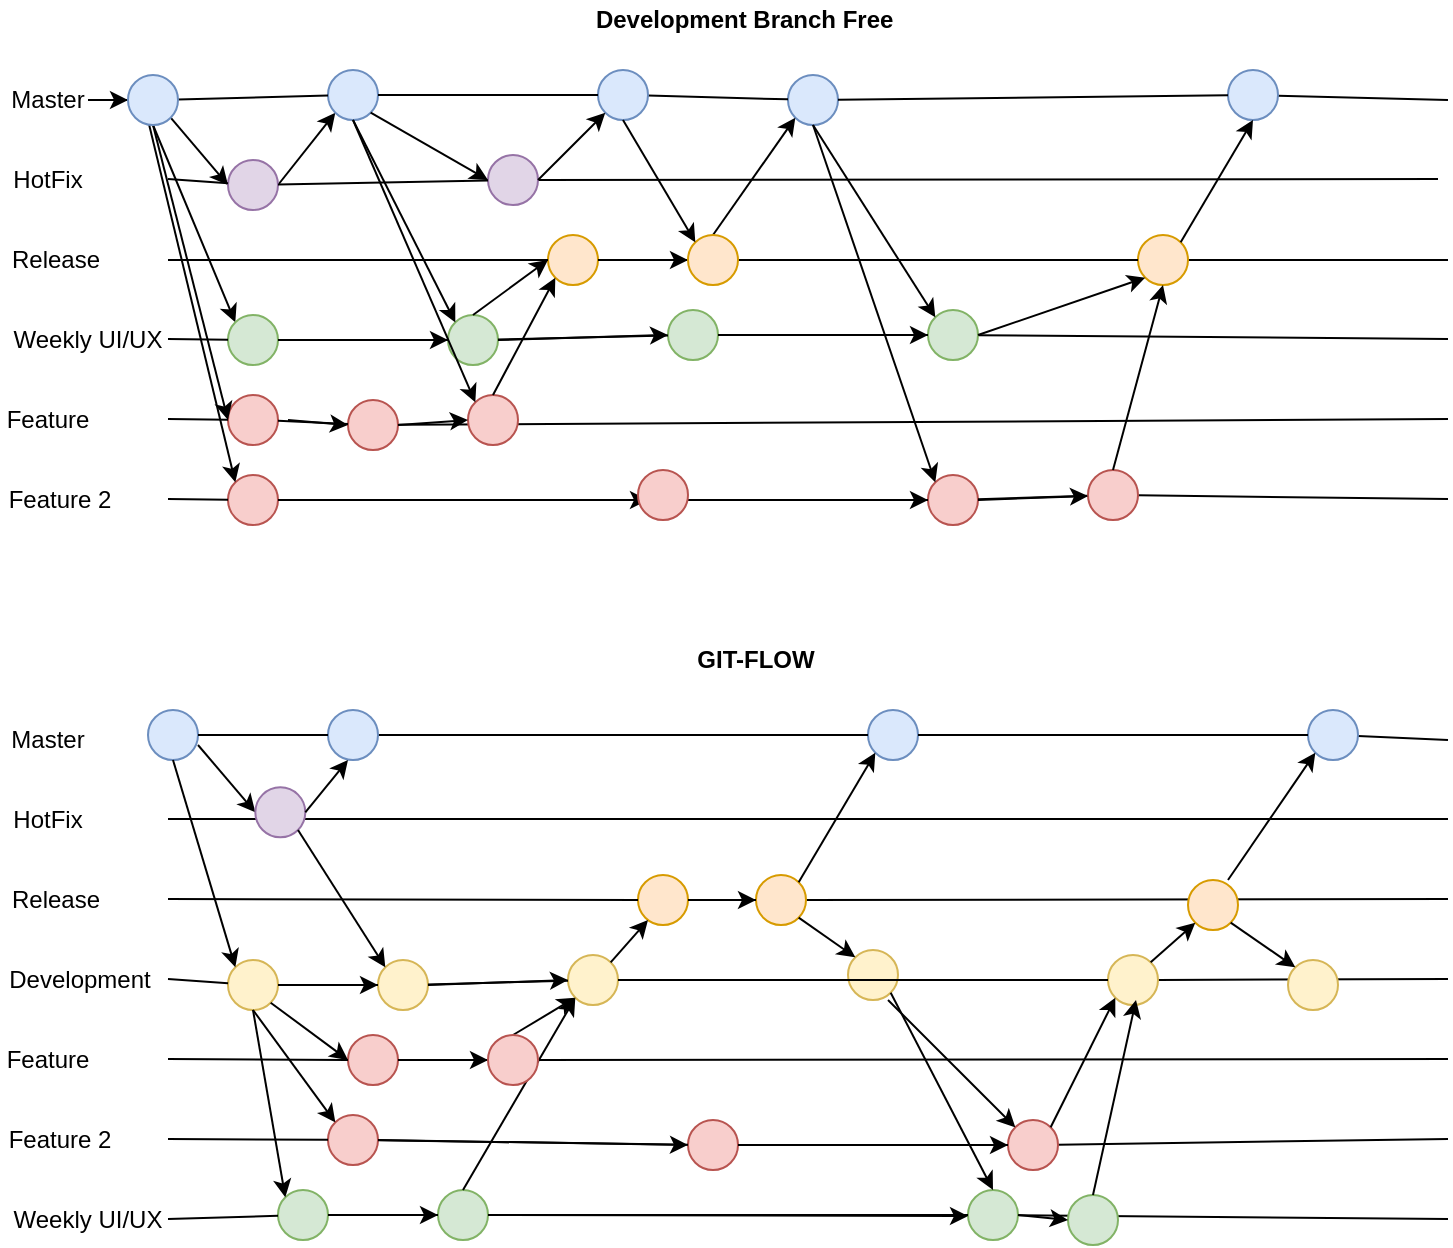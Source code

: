 <mxfile version="14.3.2" type="github">
  <diagram id="ih7-6qDOCM5Qj83spW9n" name="Page-1">
    <mxGraphModel dx="1038" dy="548" grid="1" gridSize="10" guides="1" tooltips="1" connect="1" arrows="1" fold="1" page="1" pageScale="1" pageWidth="827" pageHeight="1169" math="0" shadow="0">
      <root>
        <mxCell id="0" />
        <mxCell id="1" parent="0" />
        <mxCell id="E54G0jagETd4hcooSOa8-43" value="" style="edgeStyle=orthogonalEdgeStyle;rounded=0;orthogonalLoop=1;jettySize=auto;html=1;" edge="1" parent="1" source="E54G0jagETd4hcooSOa8-1" target="E54G0jagETd4hcooSOa8-10">
          <mxGeometry relative="1" as="geometry" />
        </mxCell>
        <mxCell id="E54G0jagETd4hcooSOa8-1" value="Master" style="text;html=1;strokeColor=none;fillColor=none;align=center;verticalAlign=middle;whiteSpace=wrap;rounded=0;" vertex="1" parent="1">
          <mxGeometry x="40" y="70" width="40" height="20" as="geometry" />
        </mxCell>
        <mxCell id="E54G0jagETd4hcooSOa8-2" value="Feature" style="text;html=1;strokeColor=none;fillColor=none;align=center;verticalAlign=middle;whiteSpace=wrap;rounded=0;" vertex="1" parent="1">
          <mxGeometry x="40" y="230" width="40" height="20" as="geometry" />
        </mxCell>
        <mxCell id="E54G0jagETd4hcooSOa8-3" value="Feature 2" style="text;html=1;strokeColor=none;fillColor=none;align=center;verticalAlign=middle;whiteSpace=wrap;rounded=0;" vertex="1" parent="1">
          <mxGeometry x="36" y="270" width="60" height="20" as="geometry" />
        </mxCell>
        <mxCell id="E54G0jagETd4hcooSOa8-5" value="Release" style="text;html=1;strokeColor=none;fillColor=none;align=center;verticalAlign=middle;whiteSpace=wrap;rounded=0;" vertex="1" parent="1">
          <mxGeometry x="44" y="150" width="40" height="20" as="geometry" />
        </mxCell>
        <mxCell id="E54G0jagETd4hcooSOa8-7" value="Weekly UI/UX" style="text;html=1;strokeColor=none;fillColor=none;align=center;verticalAlign=middle;whiteSpace=wrap;rounded=0;" vertex="1" parent="1">
          <mxGeometry x="40" y="190" width="80" height="20" as="geometry" />
        </mxCell>
        <mxCell id="E54G0jagETd4hcooSOa8-8" value="HotFix" style="text;html=1;strokeColor=none;fillColor=none;align=center;verticalAlign=middle;whiteSpace=wrap;rounded=0;" vertex="1" parent="1">
          <mxGeometry x="40" y="110" width="40" height="20" as="geometry" />
        </mxCell>
        <mxCell id="E54G0jagETd4hcooSOa8-9" value="" style="endArrow=none;html=1;" edge="1" parent="1" source="E54G0jagETd4hcooSOa8-73">
          <mxGeometry width="50" height="50" relative="1" as="geometry">
            <mxPoint x="120" y="80" as="sourcePoint" />
            <mxPoint x="760" y="80" as="targetPoint" />
          </mxGeometry>
        </mxCell>
        <mxCell id="E54G0jagETd4hcooSOa8-11" value="" style="endArrow=none;html=1;" edge="1" parent="1" target="E54G0jagETd4hcooSOa8-10">
          <mxGeometry width="50" height="50" relative="1" as="geometry">
            <mxPoint x="120" y="80" as="sourcePoint" />
            <mxPoint x="760" y="80" as="targetPoint" />
          </mxGeometry>
        </mxCell>
        <mxCell id="E54G0jagETd4hcooSOa8-13" value="" style="endArrow=classic;html=1;exitX=0.5;exitY=1;exitDx=0;exitDy=0;entryX=0;entryY=0;entryDx=0;entryDy=0;" edge="1" parent="1" source="E54G0jagETd4hcooSOa8-10">
          <mxGeometry width="50" height="50" relative="1" as="geometry">
            <mxPoint x="390" y="290" as="sourcePoint" />
            <mxPoint x="153.661" y="191.161" as="targetPoint" />
          </mxGeometry>
        </mxCell>
        <mxCell id="E54G0jagETd4hcooSOa8-14" value="" style="endArrow=none;html=1;" edge="1" parent="1" source="E54G0jagETd4hcooSOa8-68">
          <mxGeometry width="50" height="50" relative="1" as="geometry">
            <mxPoint x="120" y="160" as="sourcePoint" />
            <mxPoint x="760" y="160" as="targetPoint" />
          </mxGeometry>
        </mxCell>
        <mxCell id="E54G0jagETd4hcooSOa8-15" value="" style="endArrow=none;html=1;" edge="1" parent="1" source="E54G0jagETd4hcooSOa8-27">
          <mxGeometry width="50" height="50" relative="1" as="geometry">
            <mxPoint x="120" y="239.5" as="sourcePoint" />
            <mxPoint x="760" y="239.5" as="targetPoint" />
          </mxGeometry>
        </mxCell>
        <mxCell id="E54G0jagETd4hcooSOa8-16" value="" style="endArrow=none;html=1;" edge="1" parent="1" source="E54G0jagETd4hcooSOa8-58">
          <mxGeometry width="50" height="50" relative="1" as="geometry">
            <mxPoint x="120" y="279.5" as="sourcePoint" />
            <mxPoint x="760" y="279.5" as="targetPoint" />
          </mxGeometry>
        </mxCell>
        <mxCell id="E54G0jagETd4hcooSOa8-17" value="" style="endArrow=none;html=1;" edge="1" parent="1" source="E54G0jagETd4hcooSOa8-65">
          <mxGeometry width="50" height="50" relative="1" as="geometry">
            <mxPoint x="120" y="199.5" as="sourcePoint" />
            <mxPoint x="760" y="199.5" as="targetPoint" />
          </mxGeometry>
        </mxCell>
        <mxCell id="E54G0jagETd4hcooSOa8-18" value="" style="ellipse;whiteSpace=wrap;html=1;fillColor=#d5e8d4;strokeColor=#82b366;" vertex="1" parent="1">
          <mxGeometry x="150" y="187.5" width="25" height="25" as="geometry" />
        </mxCell>
        <mxCell id="E54G0jagETd4hcooSOa8-19" value="" style="endArrow=none;html=1;" edge="1" parent="1" target="E54G0jagETd4hcooSOa8-18">
          <mxGeometry width="50" height="50" relative="1" as="geometry">
            <mxPoint x="120" y="199.5" as="sourcePoint" />
            <mxPoint x="760" y="199.5" as="targetPoint" />
          </mxGeometry>
        </mxCell>
        <mxCell id="E54G0jagETd4hcooSOa8-20" value="" style="ellipse;whiteSpace=wrap;html=1;fillColor=#f8cecc;strokeColor=#b85450;" vertex="1" parent="1">
          <mxGeometry x="150" y="227.5" width="25" height="25" as="geometry" />
        </mxCell>
        <mxCell id="E54G0jagETd4hcooSOa8-21" value="" style="endArrow=none;html=1;" edge="1" parent="1" target="E54G0jagETd4hcooSOa8-20">
          <mxGeometry width="50" height="50" relative="1" as="geometry">
            <mxPoint x="120" y="239.5" as="sourcePoint" />
            <mxPoint x="760" y="239.5" as="targetPoint" />
          </mxGeometry>
        </mxCell>
        <mxCell id="E54G0jagETd4hcooSOa8-22" value="" style="ellipse;whiteSpace=wrap;html=1;fillColor=#f8cecc;strokeColor=#b85450;" vertex="1" parent="1">
          <mxGeometry x="150" y="267.5" width="25" height="25" as="geometry" />
        </mxCell>
        <mxCell id="E54G0jagETd4hcooSOa8-23" value="" style="endArrow=none;html=1;" edge="1" parent="1" target="E54G0jagETd4hcooSOa8-22">
          <mxGeometry width="50" height="50" relative="1" as="geometry">
            <mxPoint x="120" y="279.5" as="sourcePoint" />
            <mxPoint x="760" y="279.5" as="targetPoint" />
          </mxGeometry>
        </mxCell>
        <mxCell id="E54G0jagETd4hcooSOa8-24" value="" style="endArrow=classic;html=1;exitX=0.5;exitY=1;exitDx=0;exitDy=0;entryX=0;entryY=0.5;entryDx=0;entryDy=0;" edge="1" parent="1" source="E54G0jagETd4hcooSOa8-10" target="E54G0jagETd4hcooSOa8-20">
          <mxGeometry width="50" height="50" relative="1" as="geometry">
            <mxPoint x="390" y="290" as="sourcePoint" />
            <mxPoint x="440" y="240" as="targetPoint" />
          </mxGeometry>
        </mxCell>
        <mxCell id="E54G0jagETd4hcooSOa8-26" value="" style="endArrow=classic;html=1;entryX=0;entryY=0;entryDx=0;entryDy=0;" edge="1" parent="1" target="E54G0jagETd4hcooSOa8-22">
          <mxGeometry width="50" height="50" relative="1" as="geometry">
            <mxPoint x="110" y="90" as="sourcePoint" />
            <mxPoint x="160" y="250" as="targetPoint" />
          </mxGeometry>
        </mxCell>
        <mxCell id="E54G0jagETd4hcooSOa8-27" value="" style="ellipse;whiteSpace=wrap;html=1;fillColor=#f8cecc;strokeColor=#b85450;" vertex="1" parent="1">
          <mxGeometry x="210" y="230" width="25" height="25" as="geometry" />
        </mxCell>
        <mxCell id="E54G0jagETd4hcooSOa8-28" value="" style="endArrow=none;html=1;" edge="1" parent="1" source="E54G0jagETd4hcooSOa8-20" target="E54G0jagETd4hcooSOa8-27">
          <mxGeometry width="50" height="50" relative="1" as="geometry">
            <mxPoint x="175" y="240" as="sourcePoint" />
            <mxPoint x="760" y="239.5" as="targetPoint" />
          </mxGeometry>
        </mxCell>
        <mxCell id="E54G0jagETd4hcooSOa8-29" value="" style="ellipse;whiteSpace=wrap;html=1;fillColor=#f8cecc;strokeColor=#b85450;" vertex="1" parent="1">
          <mxGeometry x="270" y="227.5" width="25" height="25" as="geometry" />
        </mxCell>
        <mxCell id="E54G0jagETd4hcooSOa8-31" value="" style="endArrow=classic;html=1;entryX=0;entryY=0.5;entryDx=0;entryDy=0;" edge="1" parent="1" target="E54G0jagETd4hcooSOa8-27">
          <mxGeometry width="50" height="50" relative="1" as="geometry">
            <mxPoint x="180" y="240" as="sourcePoint" />
            <mxPoint x="440" y="240" as="targetPoint" />
          </mxGeometry>
        </mxCell>
        <mxCell id="E54G0jagETd4hcooSOa8-32" value="" style="endArrow=classic;html=1;exitX=1;exitY=0.5;exitDx=0;exitDy=0;" edge="1" parent="1" source="E54G0jagETd4hcooSOa8-27">
          <mxGeometry width="50" height="50" relative="1" as="geometry">
            <mxPoint x="190" y="250" as="sourcePoint" />
            <mxPoint x="270" y="240" as="targetPoint" />
          </mxGeometry>
        </mxCell>
        <mxCell id="E54G0jagETd4hcooSOa8-33" value="" style="endArrow=none;html=1;" edge="1" parent="1" source="E54G0jagETd4hcooSOa8-83">
          <mxGeometry width="50" height="50" relative="1" as="geometry">
            <mxPoint x="120" y="119.5" as="sourcePoint" />
            <mxPoint x="755" y="119.5" as="targetPoint" />
          </mxGeometry>
        </mxCell>
        <mxCell id="E54G0jagETd4hcooSOa8-34" value="" style="ellipse;whiteSpace=wrap;html=1;fillColor=#ffe6cc;strokeColor=#d79b00;" vertex="1" parent="1">
          <mxGeometry x="310" y="147.5" width="25" height="25" as="geometry" />
        </mxCell>
        <mxCell id="E54G0jagETd4hcooSOa8-35" value="" style="endArrow=none;html=1;" edge="1" parent="1" target="E54G0jagETd4hcooSOa8-34">
          <mxGeometry width="50" height="50" relative="1" as="geometry">
            <mxPoint x="120" y="160" as="sourcePoint" />
            <mxPoint x="760" y="160" as="targetPoint" />
          </mxGeometry>
        </mxCell>
        <mxCell id="E54G0jagETd4hcooSOa8-36" value="" style="endArrow=classic;html=1;exitX=0.5;exitY=0;exitDx=0;exitDy=0;entryX=0;entryY=1;entryDx=0;entryDy=0;" edge="1" parent="1" source="E54G0jagETd4hcooSOa8-29" target="E54G0jagETd4hcooSOa8-34">
          <mxGeometry width="50" height="50" relative="1" as="geometry">
            <mxPoint x="390" y="290" as="sourcePoint" />
            <mxPoint x="440" y="240" as="targetPoint" />
          </mxGeometry>
        </mxCell>
        <mxCell id="E54G0jagETd4hcooSOa8-37" value="" style="ellipse;whiteSpace=wrap;html=1;fillColor=#d5e8d4;strokeColor=#82b366;" vertex="1" parent="1">
          <mxGeometry x="260" y="187.5" width="25" height="25" as="geometry" />
        </mxCell>
        <mxCell id="E54G0jagETd4hcooSOa8-38" value="" style="endArrow=none;html=1;" edge="1" parent="1" source="E54G0jagETd4hcooSOa8-18" target="E54G0jagETd4hcooSOa8-37">
          <mxGeometry width="50" height="50" relative="1" as="geometry">
            <mxPoint x="175" y="200" as="sourcePoint" />
            <mxPoint x="760" y="199.5" as="targetPoint" />
          </mxGeometry>
        </mxCell>
        <mxCell id="E54G0jagETd4hcooSOa8-39" value="" style="endArrow=classic;html=1;exitX=1;exitY=0.5;exitDx=0;exitDy=0;entryX=0;entryY=0.5;entryDx=0;entryDy=0;" edge="1" parent="1" source="E54G0jagETd4hcooSOa8-18" target="E54G0jagETd4hcooSOa8-37">
          <mxGeometry width="50" height="50" relative="1" as="geometry">
            <mxPoint x="390" y="290" as="sourcePoint" />
            <mxPoint x="440" y="240" as="targetPoint" />
          </mxGeometry>
        </mxCell>
        <mxCell id="E54G0jagETd4hcooSOa8-40" value="" style="endArrow=classic;html=1;exitX=0.5;exitY=0;exitDx=0;exitDy=0;entryX=0;entryY=0.5;entryDx=0;entryDy=0;" edge="1" parent="1" source="E54G0jagETd4hcooSOa8-37" target="E54G0jagETd4hcooSOa8-34">
          <mxGeometry width="50" height="50" relative="1" as="geometry">
            <mxPoint x="390" y="290" as="sourcePoint" />
            <mxPoint x="440" y="240" as="targetPoint" />
          </mxGeometry>
        </mxCell>
        <mxCell id="E54G0jagETd4hcooSOa8-42" value="" style="endArrow=classic;html=1;exitX=1;exitY=0.5;exitDx=0;exitDy=0;entryX=0;entryY=0.5;entryDx=0;entryDy=0;" edge="1" parent="1" source="E54G0jagETd4hcooSOa8-34" target="E54G0jagETd4hcooSOa8-41">
          <mxGeometry width="50" height="50" relative="1" as="geometry">
            <mxPoint x="390" y="290" as="sourcePoint" />
            <mxPoint x="440" y="240" as="targetPoint" />
          </mxGeometry>
        </mxCell>
        <mxCell id="E54G0jagETd4hcooSOa8-44" value="" style="ellipse;whiteSpace=wrap;html=1;fillColor=#dae8fc;strokeColor=#6c8ebf;" vertex="1" parent="1">
          <mxGeometry x="430" y="67.5" width="25" height="25" as="geometry" />
        </mxCell>
        <mxCell id="E54G0jagETd4hcooSOa8-45" value="" style="endArrow=none;html=1;" edge="1" parent="1" source="E54G0jagETd4hcooSOa8-81" target="E54G0jagETd4hcooSOa8-44">
          <mxGeometry width="50" height="50" relative="1" as="geometry">
            <mxPoint x="125" y="80" as="sourcePoint" />
            <mxPoint x="760" y="80" as="targetPoint" />
          </mxGeometry>
        </mxCell>
        <mxCell id="E54G0jagETd4hcooSOa8-46" value="" style="endArrow=classic;html=1;exitX=0.5;exitY=0;exitDx=0;exitDy=0;entryX=0;entryY=1;entryDx=0;entryDy=0;" edge="1" parent="1" source="E54G0jagETd4hcooSOa8-41" target="E54G0jagETd4hcooSOa8-44">
          <mxGeometry width="50" height="50" relative="1" as="geometry">
            <mxPoint x="390" y="290" as="sourcePoint" />
            <mxPoint x="440" y="240" as="targetPoint" />
          </mxGeometry>
        </mxCell>
        <mxCell id="E54G0jagETd4hcooSOa8-49" value="" style="endArrow=classic;html=1;exitX=1;exitY=1;exitDx=0;exitDy=0;entryX=0;entryY=0.5;entryDx=0;entryDy=0;" edge="1" parent="1" source="E54G0jagETd4hcooSOa8-10" target="E54G0jagETd4hcooSOa8-47">
          <mxGeometry width="50" height="50" relative="1" as="geometry">
            <mxPoint x="390" y="290" as="sourcePoint" />
            <mxPoint x="440" y="240" as="targetPoint" />
          </mxGeometry>
        </mxCell>
        <mxCell id="E54G0jagETd4hcooSOa8-50" value="" style="endArrow=classic;html=1;exitX=1;exitY=0.5;exitDx=0;exitDy=0;entryX=0;entryY=1;entryDx=0;entryDy=0;" edge="1" parent="1" source="E54G0jagETd4hcooSOa8-47" target="E54G0jagETd4hcooSOa8-48">
          <mxGeometry width="50" height="50" relative="1" as="geometry">
            <mxPoint x="131.339" y="98.839" as="sourcePoint" />
            <mxPoint x="200" y="132.5" as="targetPoint" />
          </mxGeometry>
        </mxCell>
        <mxCell id="E54G0jagETd4hcooSOa8-47" value="" style="ellipse;whiteSpace=wrap;html=1;fillColor=#e1d5e7;strokeColor=#9673a6;" vertex="1" parent="1">
          <mxGeometry x="150" y="110" width="25" height="25" as="geometry" />
        </mxCell>
        <mxCell id="E54G0jagETd4hcooSOa8-51" value="" style="endArrow=none;html=1;" edge="1" parent="1" target="E54G0jagETd4hcooSOa8-47">
          <mxGeometry width="50" height="50" relative="1" as="geometry">
            <mxPoint x="120" y="119.5" as="sourcePoint" />
            <mxPoint x="755" y="119.5" as="targetPoint" />
          </mxGeometry>
        </mxCell>
        <mxCell id="E54G0jagETd4hcooSOa8-48" value="" style="ellipse;whiteSpace=wrap;html=1;fillColor=#dae8fc;strokeColor=#6c8ebf;" vertex="1" parent="1">
          <mxGeometry x="200" y="65" width="25" height="25" as="geometry" />
        </mxCell>
        <mxCell id="E54G0jagETd4hcooSOa8-52" value="" style="endArrow=none;html=1;" edge="1" parent="1" source="E54G0jagETd4hcooSOa8-10" target="E54G0jagETd4hcooSOa8-48">
          <mxGeometry width="50" height="50" relative="1" as="geometry">
            <mxPoint x="125" y="80" as="sourcePoint" />
            <mxPoint x="430" y="80" as="targetPoint" />
          </mxGeometry>
        </mxCell>
        <mxCell id="E54G0jagETd4hcooSOa8-53" value="" style="endArrow=classic;html=1;exitX=0.5;exitY=1;exitDx=0;exitDy=0;entryX=0;entryY=0;entryDx=0;entryDy=0;" edge="1" parent="1" source="E54G0jagETd4hcooSOa8-48" target="E54G0jagETd4hcooSOa8-37">
          <mxGeometry width="50" height="50" relative="1" as="geometry">
            <mxPoint x="390" y="290" as="sourcePoint" />
            <mxPoint x="440" y="240" as="targetPoint" />
          </mxGeometry>
        </mxCell>
        <mxCell id="E54G0jagETd4hcooSOa8-54" value="" style="endArrow=classic;html=1;exitX=0.5;exitY=1;exitDx=0;exitDy=0;entryX=0;entryY=0;entryDx=0;entryDy=0;" edge="1" parent="1" source="E54G0jagETd4hcooSOa8-48" target="E54G0jagETd4hcooSOa8-29">
          <mxGeometry width="50" height="50" relative="1" as="geometry">
            <mxPoint x="222.5" y="100" as="sourcePoint" />
            <mxPoint x="273.661" y="201.161" as="targetPoint" />
          </mxGeometry>
        </mxCell>
        <mxCell id="E54G0jagETd4hcooSOa8-56" value="" style="ellipse;whiteSpace=wrap;html=1;fillColor=#f8cecc;strokeColor=#b85450;" vertex="1" parent="1">
          <mxGeometry x="500" y="267.5" width="25" height="25" as="geometry" />
        </mxCell>
        <mxCell id="E54G0jagETd4hcooSOa8-57" value="" style="endArrow=none;html=1;jumpSize=0;" edge="1" parent="1" source="E54G0jagETd4hcooSOa8-22" target="E54G0jagETd4hcooSOa8-56">
          <mxGeometry width="50" height="50" relative="1" as="geometry">
            <mxPoint x="175" y="280" as="sourcePoint" />
            <mxPoint x="760" y="279.5" as="targetPoint" />
          </mxGeometry>
        </mxCell>
        <mxCell id="E54G0jagETd4hcooSOa8-59" value="" style="endArrow=none;html=1;" edge="1" parent="1" source="E54G0jagETd4hcooSOa8-56" target="E54G0jagETd4hcooSOa8-58">
          <mxGeometry width="50" height="50" relative="1" as="geometry">
            <mxPoint x="525" y="280" as="sourcePoint" />
            <mxPoint x="760" y="279.5" as="targetPoint" />
          </mxGeometry>
        </mxCell>
        <mxCell id="E54G0jagETd4hcooSOa8-60" value="" style="endArrow=classic;html=1;exitX=1;exitY=0.5;exitDx=0;exitDy=0;" edge="1" parent="1" source="E54G0jagETd4hcooSOa8-22">
          <mxGeometry width="50" height="50" relative="1" as="geometry">
            <mxPoint x="390" y="290" as="sourcePoint" />
            <mxPoint x="360" y="280" as="targetPoint" />
          </mxGeometry>
        </mxCell>
        <mxCell id="E54G0jagETd4hcooSOa8-62" value="" style="endArrow=classic;html=1;entryX=0;entryY=0.5;entryDx=0;entryDy=0;" edge="1" parent="1" target="E54G0jagETd4hcooSOa8-56">
          <mxGeometry width="50" height="50" relative="1" as="geometry">
            <mxPoint x="380" y="280" as="sourcePoint" />
            <mxPoint x="323.661" y="178.839" as="targetPoint" />
          </mxGeometry>
        </mxCell>
        <mxCell id="E54G0jagETd4hcooSOa8-64" value="" style="endArrow=classic;html=1;exitX=0.5;exitY=1;exitDx=0;exitDy=0;entryX=0;entryY=0;entryDx=0;entryDy=0;" edge="1" parent="1" source="E54G0jagETd4hcooSOa8-44" target="E54G0jagETd4hcooSOa8-56">
          <mxGeometry width="50" height="50" relative="1" as="geometry">
            <mxPoint x="390" y="290" as="sourcePoint" />
            <mxPoint x="440" y="240" as="targetPoint" />
          </mxGeometry>
        </mxCell>
        <mxCell id="E54G0jagETd4hcooSOa8-65" value="" style="ellipse;whiteSpace=wrap;html=1;fillColor=#d5e8d4;strokeColor=#82b366;" vertex="1" parent="1">
          <mxGeometry x="500" y="185" width="25" height="25" as="geometry" />
        </mxCell>
        <mxCell id="E54G0jagETd4hcooSOa8-66" value="" style="endArrow=none;html=1;" edge="1" parent="1" source="E54G0jagETd4hcooSOa8-76" target="E54G0jagETd4hcooSOa8-65">
          <mxGeometry width="50" height="50" relative="1" as="geometry">
            <mxPoint x="285" y="200" as="sourcePoint" />
            <mxPoint x="760" y="199.5" as="targetPoint" />
          </mxGeometry>
        </mxCell>
        <mxCell id="E54G0jagETd4hcooSOa8-67" value="" style="endArrow=classic;html=1;entryX=0;entryY=0;entryDx=0;entryDy=0;exitX=0.5;exitY=1;exitDx=0;exitDy=0;" edge="1" parent="1" source="E54G0jagETd4hcooSOa8-44" target="E54G0jagETd4hcooSOa8-65">
          <mxGeometry width="50" height="50" relative="1" as="geometry">
            <mxPoint x="390" y="290" as="sourcePoint" />
            <mxPoint x="440" y="240" as="targetPoint" />
          </mxGeometry>
        </mxCell>
        <mxCell id="E54G0jagETd4hcooSOa8-68" value="" style="ellipse;whiteSpace=wrap;html=1;fillColor=#ffe6cc;strokeColor=#d79b00;" vertex="1" parent="1">
          <mxGeometry x="605" y="147.5" width="25" height="25" as="geometry" />
        </mxCell>
        <mxCell id="E54G0jagETd4hcooSOa8-69" value="" style="endArrow=none;html=1;" edge="1" parent="1" source="E54G0jagETd4hcooSOa8-34" target="E54G0jagETd4hcooSOa8-68">
          <mxGeometry width="50" height="50" relative="1" as="geometry">
            <mxPoint x="335" y="160" as="sourcePoint" />
            <mxPoint x="760" y="160" as="targetPoint" />
          </mxGeometry>
        </mxCell>
        <mxCell id="E54G0jagETd4hcooSOa8-58" value="" style="ellipse;whiteSpace=wrap;html=1;fillColor=#f8cecc;strokeColor=#b85450;" vertex="1" parent="1">
          <mxGeometry x="580" y="265" width="25" height="25" as="geometry" />
        </mxCell>
        <mxCell id="E54G0jagETd4hcooSOa8-70" value="" style="endArrow=classic;html=1;exitX=1;exitY=0.5;exitDx=0;exitDy=0;" edge="1" parent="1" source="E54G0jagETd4hcooSOa8-56" target="E54G0jagETd4hcooSOa8-58">
          <mxGeometry width="50" height="50" relative="1" as="geometry">
            <mxPoint x="525" y="280" as="sourcePoint" />
            <mxPoint x="620" y="280" as="targetPoint" />
          </mxGeometry>
        </mxCell>
        <mxCell id="E54G0jagETd4hcooSOa8-71" value="" style="endArrow=classic;html=1;entryX=0;entryY=1;entryDx=0;entryDy=0;exitX=1;exitY=0.5;exitDx=0;exitDy=0;" edge="1" parent="1" source="E54G0jagETd4hcooSOa8-65" target="E54G0jagETd4hcooSOa8-68">
          <mxGeometry width="50" height="50" relative="1" as="geometry">
            <mxPoint x="390" y="290" as="sourcePoint" />
            <mxPoint x="440" y="240" as="targetPoint" />
          </mxGeometry>
        </mxCell>
        <mxCell id="E54G0jagETd4hcooSOa8-72" value="" style="endArrow=classic;html=1;entryX=0.5;entryY=1;entryDx=0;entryDy=0;exitX=0.5;exitY=0;exitDx=0;exitDy=0;" edge="1" parent="1" source="E54G0jagETd4hcooSOa8-58" target="E54G0jagETd4hcooSOa8-68">
          <mxGeometry width="50" height="50" relative="1" as="geometry">
            <mxPoint x="535" y="207.5" as="sourcePoint" />
            <mxPoint x="608.661" y="178.839" as="targetPoint" />
          </mxGeometry>
        </mxCell>
        <mxCell id="E54G0jagETd4hcooSOa8-73" value="" style="ellipse;whiteSpace=wrap;html=1;fillColor=#dae8fc;strokeColor=#6c8ebf;" vertex="1" parent="1">
          <mxGeometry x="650" y="65" width="25" height="25" as="geometry" />
        </mxCell>
        <mxCell id="E54G0jagETd4hcooSOa8-74" value="" style="endArrow=none;html=1;" edge="1" parent="1" source="E54G0jagETd4hcooSOa8-44" target="E54G0jagETd4hcooSOa8-73">
          <mxGeometry width="50" height="50" relative="1" as="geometry">
            <mxPoint x="455" y="80" as="sourcePoint" />
            <mxPoint x="760" y="80" as="targetPoint" />
          </mxGeometry>
        </mxCell>
        <mxCell id="E54G0jagETd4hcooSOa8-75" value="" style="endArrow=classic;html=1;entryX=0.5;entryY=1;entryDx=0;entryDy=0;exitX=1;exitY=0;exitDx=0;exitDy=0;" edge="1" parent="1" source="E54G0jagETd4hcooSOa8-68" target="E54G0jagETd4hcooSOa8-73">
          <mxGeometry width="50" height="50" relative="1" as="geometry">
            <mxPoint x="390" y="290" as="sourcePoint" />
            <mxPoint x="440" y="240" as="targetPoint" />
          </mxGeometry>
        </mxCell>
        <mxCell id="E54G0jagETd4hcooSOa8-55" value="" style="ellipse;whiteSpace=wrap;html=1;fillColor=#f8cecc;strokeColor=#b85450;" vertex="1" parent="1">
          <mxGeometry x="355" y="265" width="25" height="25" as="geometry" />
        </mxCell>
        <mxCell id="E54G0jagETd4hcooSOa8-10" value="" style="ellipse;whiteSpace=wrap;html=1;fillColor=#dae8fc;strokeColor=#6c8ebf;" vertex="1" parent="1">
          <mxGeometry x="100" y="67.5" width="25" height="25" as="geometry" />
        </mxCell>
        <mxCell id="E54G0jagETd4hcooSOa8-41" value="" style="ellipse;whiteSpace=wrap;html=1;fillColor=#ffe6cc;strokeColor=#d79b00;" vertex="1" parent="1">
          <mxGeometry x="380" y="147.5" width="25" height="25" as="geometry" />
        </mxCell>
        <mxCell id="E54G0jagETd4hcooSOa8-76" value="" style="ellipse;whiteSpace=wrap;html=1;fillColor=#d5e8d4;strokeColor=#82b366;" vertex="1" parent="1">
          <mxGeometry x="370" y="185" width="25" height="25" as="geometry" />
        </mxCell>
        <mxCell id="E54G0jagETd4hcooSOa8-77" value="" style="endArrow=none;html=1;" edge="1" parent="1" source="E54G0jagETd4hcooSOa8-37" target="E54G0jagETd4hcooSOa8-76">
          <mxGeometry width="50" height="50" relative="1" as="geometry">
            <mxPoint x="285.0" y="199.89" as="sourcePoint" />
            <mxPoint x="500.0" y="197.604" as="targetPoint" />
          </mxGeometry>
        </mxCell>
        <mxCell id="E54G0jagETd4hcooSOa8-78" value="" style="endArrow=classic;html=1;exitX=1;exitY=0.5;exitDx=0;exitDy=0;entryX=0;entryY=0.5;entryDx=0;entryDy=0;" edge="1" parent="1" source="E54G0jagETd4hcooSOa8-37" target="E54G0jagETd4hcooSOa8-76">
          <mxGeometry width="50" height="50" relative="1" as="geometry">
            <mxPoint x="390" y="190" as="sourcePoint" />
            <mxPoint x="440" y="140" as="targetPoint" />
          </mxGeometry>
        </mxCell>
        <mxCell id="E54G0jagETd4hcooSOa8-80" value="" style="endArrow=classic;html=1;exitX=1;exitY=0.5;exitDx=0;exitDy=0;entryX=0;entryY=0.5;entryDx=0;entryDy=0;" edge="1" parent="1" source="E54G0jagETd4hcooSOa8-76" target="E54G0jagETd4hcooSOa8-65">
          <mxGeometry width="50" height="50" relative="1" as="geometry">
            <mxPoint x="390" y="190" as="sourcePoint" />
            <mxPoint x="440" y="140" as="targetPoint" />
          </mxGeometry>
        </mxCell>
        <mxCell id="E54G0jagETd4hcooSOa8-81" value="" style="ellipse;whiteSpace=wrap;html=1;fillColor=#dae8fc;strokeColor=#6c8ebf;" vertex="1" parent="1">
          <mxGeometry x="335" y="65" width="25" height="25" as="geometry" />
        </mxCell>
        <mxCell id="E54G0jagETd4hcooSOa8-82" value="" style="endArrow=none;html=1;" edge="1" parent="1" source="E54G0jagETd4hcooSOa8-48" target="E54G0jagETd4hcooSOa8-81">
          <mxGeometry width="50" height="50" relative="1" as="geometry">
            <mxPoint x="224.999" y="77.615" as="sourcePoint" />
            <mxPoint x="430.0" y="79.891" as="targetPoint" />
          </mxGeometry>
        </mxCell>
        <mxCell id="E54G0jagETd4hcooSOa8-83" value="" style="ellipse;whiteSpace=wrap;html=1;fillColor=#e1d5e7;strokeColor=#9673a6;" vertex="1" parent="1">
          <mxGeometry x="280" y="107.5" width="25" height="25" as="geometry" />
        </mxCell>
        <mxCell id="E54G0jagETd4hcooSOa8-84" value="" style="endArrow=none;html=1;" edge="1" parent="1" source="E54G0jagETd4hcooSOa8-47" target="E54G0jagETd4hcooSOa8-83">
          <mxGeometry width="50" height="50" relative="1" as="geometry">
            <mxPoint x="175.0" y="122.437" as="sourcePoint" />
            <mxPoint x="755" y="119.5" as="targetPoint" />
          </mxGeometry>
        </mxCell>
        <mxCell id="E54G0jagETd4hcooSOa8-85" value="" style="endArrow=classic;html=1;exitX=1;exitY=1;exitDx=0;exitDy=0;entryX=0;entryY=0.5;entryDx=0;entryDy=0;" edge="1" parent="1" source="E54G0jagETd4hcooSOa8-48" target="E54G0jagETd4hcooSOa8-83">
          <mxGeometry width="50" height="50" relative="1" as="geometry">
            <mxPoint x="360" y="190" as="sourcePoint" />
            <mxPoint x="410" y="140" as="targetPoint" />
          </mxGeometry>
        </mxCell>
        <mxCell id="E54G0jagETd4hcooSOa8-86" value="" style="endArrow=classic;html=1;exitX=1;exitY=0.5;exitDx=0;exitDy=0;entryX=0;entryY=1;entryDx=0;entryDy=0;" edge="1" parent="1" source="E54G0jagETd4hcooSOa8-83" target="E54G0jagETd4hcooSOa8-81">
          <mxGeometry width="50" height="50" relative="1" as="geometry">
            <mxPoint x="360" y="190" as="sourcePoint" />
            <mxPoint x="410" y="140" as="targetPoint" />
          </mxGeometry>
        </mxCell>
        <mxCell id="E54G0jagETd4hcooSOa8-87" value="" style="endArrow=classic;html=1;exitX=0.5;exitY=1;exitDx=0;exitDy=0;entryX=0;entryY=0;entryDx=0;entryDy=0;" edge="1" parent="1" source="E54G0jagETd4hcooSOa8-81" target="E54G0jagETd4hcooSOa8-41">
          <mxGeometry width="50" height="50" relative="1" as="geometry">
            <mxPoint x="360" y="190" as="sourcePoint" />
            <mxPoint x="410" y="140" as="targetPoint" />
          </mxGeometry>
        </mxCell>
        <mxCell id="E54G0jagETd4hcooSOa8-88" value="Master" style="text;html=1;strokeColor=none;fillColor=none;align=center;verticalAlign=middle;whiteSpace=wrap;rounded=0;" vertex="1" parent="1">
          <mxGeometry x="40" y="390" width="40" height="20" as="geometry" />
        </mxCell>
        <mxCell id="E54G0jagETd4hcooSOa8-89" value="Feature" style="text;html=1;strokeColor=none;fillColor=none;align=center;verticalAlign=middle;whiteSpace=wrap;rounded=0;" vertex="1" parent="1">
          <mxGeometry x="40" y="550" width="40" height="20" as="geometry" />
        </mxCell>
        <mxCell id="E54G0jagETd4hcooSOa8-90" value="Feature 2" style="text;html=1;strokeColor=none;fillColor=none;align=center;verticalAlign=middle;whiteSpace=wrap;rounded=0;" vertex="1" parent="1">
          <mxGeometry x="36" y="590" width="60" height="20" as="geometry" />
        </mxCell>
        <mxCell id="E54G0jagETd4hcooSOa8-91" value="Release" style="text;html=1;strokeColor=none;fillColor=none;align=center;verticalAlign=middle;whiteSpace=wrap;rounded=0;" vertex="1" parent="1">
          <mxGeometry x="44" y="470" width="40" height="20" as="geometry" />
        </mxCell>
        <mxCell id="E54G0jagETd4hcooSOa8-92" value="Development" style="text;html=1;strokeColor=none;fillColor=none;align=center;verticalAlign=middle;whiteSpace=wrap;rounded=0;" vertex="1" parent="1">
          <mxGeometry x="36" y="510" width="80" height="20" as="geometry" />
        </mxCell>
        <mxCell id="E54G0jagETd4hcooSOa8-93" value="HotFix" style="text;html=1;strokeColor=none;fillColor=none;align=center;verticalAlign=middle;whiteSpace=wrap;rounded=0;" vertex="1" parent="1">
          <mxGeometry x="40" y="430" width="40" height="20" as="geometry" />
        </mxCell>
        <mxCell id="E54G0jagETd4hcooSOa8-94" value="" style="endArrow=none;html=1;" edge="1" parent="1" source="E54G0jagETd4hcooSOa8-169">
          <mxGeometry width="50" height="50" relative="1" as="geometry">
            <mxPoint x="120" y="400" as="sourcePoint" />
            <mxPoint x="760" y="400" as="targetPoint" />
          </mxGeometry>
        </mxCell>
        <mxCell id="E54G0jagETd4hcooSOa8-95" value="" style="endArrow=none;html=1;" edge="1" parent="1">
          <mxGeometry width="50" height="50" relative="1" as="geometry">
            <mxPoint x="120" y="439.5" as="sourcePoint" />
            <mxPoint x="760" y="439.5" as="targetPoint" />
          </mxGeometry>
        </mxCell>
        <mxCell id="E54G0jagETd4hcooSOa8-96" value="" style="endArrow=none;html=1;" edge="1" parent="1" source="E54G0jagETd4hcooSOa8-137">
          <mxGeometry width="50" height="50" relative="1" as="geometry">
            <mxPoint x="120" y="479.5" as="sourcePoint" />
            <mxPoint x="760" y="479.5" as="targetPoint" />
          </mxGeometry>
        </mxCell>
        <mxCell id="E54G0jagETd4hcooSOa8-97" value="" style="endArrow=none;html=1;" edge="1" parent="1" source="E54G0jagETd4hcooSOa8-162">
          <mxGeometry width="50" height="50" relative="1" as="geometry">
            <mxPoint x="120" y="519.5" as="sourcePoint" />
            <mxPoint x="760" y="519.5" as="targetPoint" />
          </mxGeometry>
        </mxCell>
        <mxCell id="E54G0jagETd4hcooSOa8-98" value="" style="endArrow=none;html=1;" edge="1" parent="1" source="E54G0jagETd4hcooSOa8-120">
          <mxGeometry width="50" height="50" relative="1" as="geometry">
            <mxPoint x="120" y="559.5" as="sourcePoint" />
            <mxPoint x="760" y="559.5" as="targetPoint" />
          </mxGeometry>
        </mxCell>
        <mxCell id="E54G0jagETd4hcooSOa8-99" value="" style="endArrow=none;html=1;" edge="1" parent="1" source="E54G0jagETd4hcooSOa8-151">
          <mxGeometry width="50" height="50" relative="1" as="geometry">
            <mxPoint x="120" y="599.5" as="sourcePoint" />
            <mxPoint x="760" y="599.5" as="targetPoint" />
          </mxGeometry>
        </mxCell>
        <mxCell id="E54G0jagETd4hcooSOa8-100" value="Weekly UI/UX" style="text;html=1;strokeColor=none;fillColor=none;align=center;verticalAlign=middle;whiteSpace=wrap;rounded=0;" vertex="1" parent="1">
          <mxGeometry x="40" y="630" width="80" height="20" as="geometry" />
        </mxCell>
        <mxCell id="E54G0jagETd4hcooSOa8-101" value="" style="endArrow=none;html=1;" edge="1" parent="1" source="E54G0jagETd4hcooSOa8-145">
          <mxGeometry width="50" height="50" relative="1" as="geometry">
            <mxPoint x="120" y="639.5" as="sourcePoint" />
            <mxPoint x="760" y="639.5" as="targetPoint" />
          </mxGeometry>
        </mxCell>
        <mxCell id="E54G0jagETd4hcooSOa8-103" value="" style="endArrow=none;html=1;" edge="1" parent="1" target="E54G0jagETd4hcooSOa8-102">
          <mxGeometry width="50" height="50" relative="1" as="geometry">
            <mxPoint x="120" y="400" as="sourcePoint" />
            <mxPoint x="760" y="400" as="targetPoint" />
          </mxGeometry>
        </mxCell>
        <mxCell id="E54G0jagETd4hcooSOa8-102" value="" style="ellipse;whiteSpace=wrap;html=1;fillColor=#dae8fc;strokeColor=#6c8ebf;" vertex="1" parent="1">
          <mxGeometry x="110" y="385" width="25" height="25" as="geometry" />
        </mxCell>
        <mxCell id="E54G0jagETd4hcooSOa8-104" value="" style="ellipse;whiteSpace=wrap;html=1;fillColor=#f8cecc;strokeColor=#b85450;" vertex="1" parent="1">
          <mxGeometry x="210" y="547.5" width="25" height="25" as="geometry" />
        </mxCell>
        <mxCell id="E54G0jagETd4hcooSOa8-105" value="" style="endArrow=none;html=1;" edge="1" parent="1" target="E54G0jagETd4hcooSOa8-104">
          <mxGeometry width="50" height="50" relative="1" as="geometry">
            <mxPoint x="120" y="559.5" as="sourcePoint" />
            <mxPoint x="760" y="559.5" as="targetPoint" />
          </mxGeometry>
        </mxCell>
        <mxCell id="E54G0jagETd4hcooSOa8-107" value="" style="ellipse;whiteSpace=wrap;html=1;fillColor=#f8cecc;strokeColor=#b85450;" vertex="1" parent="1">
          <mxGeometry x="200" y="587.5" width="25" height="25" as="geometry" />
        </mxCell>
        <mxCell id="E54G0jagETd4hcooSOa8-108" value="" style="endArrow=none;html=1;" edge="1" parent="1" target="E54G0jagETd4hcooSOa8-107">
          <mxGeometry width="50" height="50" relative="1" as="geometry">
            <mxPoint x="120" y="599.5" as="sourcePoint" />
            <mxPoint x="760" y="599.5" as="targetPoint" />
          </mxGeometry>
        </mxCell>
        <mxCell id="E54G0jagETd4hcooSOa8-106" value="" style="ellipse;whiteSpace=wrap;html=1;fillColor=#fff2cc;strokeColor=#d6b656;" vertex="1" parent="1">
          <mxGeometry x="150" y="510" width="25" height="25" as="geometry" />
        </mxCell>
        <mxCell id="E54G0jagETd4hcooSOa8-109" value="" style="endArrow=none;html=1;" edge="1" parent="1" target="E54G0jagETd4hcooSOa8-106">
          <mxGeometry width="50" height="50" relative="1" as="geometry">
            <mxPoint x="120" y="519.5" as="sourcePoint" />
            <mxPoint x="760" y="519.5" as="targetPoint" />
          </mxGeometry>
        </mxCell>
        <mxCell id="E54G0jagETd4hcooSOa8-110" value="" style="ellipse;whiteSpace=wrap;html=1;fillColor=#d5e8d4;strokeColor=#82b366;" vertex="1" parent="1">
          <mxGeometry x="175" y="625" width="25" height="25" as="geometry" />
        </mxCell>
        <mxCell id="E54G0jagETd4hcooSOa8-111" value="" style="endArrow=none;html=1;" edge="1" parent="1" target="E54G0jagETd4hcooSOa8-110">
          <mxGeometry width="50" height="50" relative="1" as="geometry">
            <mxPoint x="120" y="639.5" as="sourcePoint" />
            <mxPoint x="760" y="639.5" as="targetPoint" />
          </mxGeometry>
        </mxCell>
        <mxCell id="E54G0jagETd4hcooSOa8-112" value="" style="ellipse;whiteSpace=wrap;html=1;fillColor=#ffe6cc;strokeColor=#d79b00;" vertex="1" parent="1">
          <mxGeometry x="355" y="467.5" width="25" height="25" as="geometry" />
        </mxCell>
        <mxCell id="E54G0jagETd4hcooSOa8-113" value="" style="endArrow=none;html=1;" edge="1" parent="1" target="E54G0jagETd4hcooSOa8-112">
          <mxGeometry width="50" height="50" relative="1" as="geometry">
            <mxPoint x="120" y="479.5" as="sourcePoint" />
            <mxPoint x="760" y="479.5" as="targetPoint" />
          </mxGeometry>
        </mxCell>
        <mxCell id="E54G0jagETd4hcooSOa8-114" value="" style="endArrow=classic;html=1;exitX=0.5;exitY=1;exitDx=0;exitDy=0;entryX=0;entryY=0;entryDx=0;entryDy=0;" edge="1" parent="1" source="E54G0jagETd4hcooSOa8-102" target="E54G0jagETd4hcooSOa8-106">
          <mxGeometry width="50" height="50" relative="1" as="geometry">
            <mxPoint x="360" y="500" as="sourcePoint" />
            <mxPoint x="410" y="450" as="targetPoint" />
          </mxGeometry>
        </mxCell>
        <mxCell id="E54G0jagETd4hcooSOa8-116" value="" style="endArrow=classic;html=1;exitX=1;exitY=1;exitDx=0;exitDy=0;entryX=0;entryY=0.5;entryDx=0;entryDy=0;" edge="1" parent="1" source="E54G0jagETd4hcooSOa8-106" target="E54G0jagETd4hcooSOa8-104">
          <mxGeometry width="50" height="50" relative="1" as="geometry">
            <mxPoint x="132.5" y="420" as="sourcePoint" />
            <mxPoint x="163.661" y="523.661" as="targetPoint" />
          </mxGeometry>
        </mxCell>
        <mxCell id="E54G0jagETd4hcooSOa8-117" value="" style="endArrow=classic;html=1;exitX=0.5;exitY=1;exitDx=0;exitDy=0;entryX=0;entryY=0;entryDx=0;entryDy=0;" edge="1" parent="1" source="E54G0jagETd4hcooSOa8-106" target="E54G0jagETd4hcooSOa8-107">
          <mxGeometry width="50" height="50" relative="1" as="geometry">
            <mxPoint x="181.339" y="541.339" as="sourcePoint" />
            <mxPoint x="220" y="570" as="targetPoint" />
          </mxGeometry>
        </mxCell>
        <mxCell id="E54G0jagETd4hcooSOa8-118" value="" style="endArrow=classic;html=1;exitX=0.5;exitY=1;exitDx=0;exitDy=0;entryX=0;entryY=0;entryDx=0;entryDy=0;" edge="1" parent="1" source="E54G0jagETd4hcooSOa8-106" target="E54G0jagETd4hcooSOa8-110">
          <mxGeometry width="50" height="50" relative="1" as="geometry">
            <mxPoint x="172.5" y="545" as="sourcePoint" />
            <mxPoint x="213.661" y="601.161" as="targetPoint" />
          </mxGeometry>
        </mxCell>
        <mxCell id="E54G0jagETd4hcooSOa8-121" value="" style="endArrow=classic;html=1;exitX=1;exitY=0.5;exitDx=0;exitDy=0;entryX=0;entryY=0.5;entryDx=0;entryDy=0;" edge="1" parent="1" source="E54G0jagETd4hcooSOa8-104" target="E54G0jagETd4hcooSOa8-120">
          <mxGeometry width="50" height="50" relative="1" as="geometry">
            <mxPoint x="360" y="500" as="sourcePoint" />
            <mxPoint x="410" y="450" as="targetPoint" />
          </mxGeometry>
        </mxCell>
        <mxCell id="E54G0jagETd4hcooSOa8-122" value="" style="ellipse;whiteSpace=wrap;html=1;fillColor=#fff2cc;strokeColor=#d6b656;" vertex="1" parent="1">
          <mxGeometry x="225" y="510" width="25" height="25" as="geometry" />
        </mxCell>
        <mxCell id="E54G0jagETd4hcooSOa8-124" value="" style="endArrow=none;html=1;" edge="1" parent="1" source="E54G0jagETd4hcooSOa8-106" target="E54G0jagETd4hcooSOa8-122">
          <mxGeometry width="50" height="50" relative="1" as="geometry">
            <mxPoint x="175.0" y="522.437" as="sourcePoint" />
            <mxPoint x="760" y="519.5" as="targetPoint" />
          </mxGeometry>
        </mxCell>
        <mxCell id="E54G0jagETd4hcooSOa8-125" value="" style="ellipse;whiteSpace=wrap;html=1;fillColor=#fff2cc;strokeColor=#d6b656;" vertex="1" parent="1">
          <mxGeometry x="320" y="507.5" width="25" height="25" as="geometry" />
        </mxCell>
        <mxCell id="E54G0jagETd4hcooSOa8-126" value="" style="endArrow=none;html=1;" edge="1" parent="1" source="E54G0jagETd4hcooSOa8-122" target="E54G0jagETd4hcooSOa8-125">
          <mxGeometry width="50" height="50" relative="1" as="geometry">
            <mxPoint x="250.0" y="522.428" as="sourcePoint" />
            <mxPoint x="760" y="519.5" as="targetPoint" />
          </mxGeometry>
        </mxCell>
        <mxCell id="E54G0jagETd4hcooSOa8-127" value="" style="ellipse;whiteSpace=wrap;html=1;fillColor=#d5e8d4;strokeColor=#82b366;" vertex="1" parent="1">
          <mxGeometry x="255" y="625" width="25" height="25" as="geometry" />
        </mxCell>
        <mxCell id="E54G0jagETd4hcooSOa8-128" value="" style="endArrow=none;html=1;" edge="1" parent="1" source="E54G0jagETd4hcooSOa8-110" target="E54G0jagETd4hcooSOa8-127">
          <mxGeometry width="50" height="50" relative="1" as="geometry">
            <mxPoint x="200.0" y="637.544" as="sourcePoint" />
            <mxPoint x="760" y="639.5" as="targetPoint" />
          </mxGeometry>
        </mxCell>
        <mxCell id="E54G0jagETd4hcooSOa8-129" value="" style="endArrow=classic;html=1;exitX=1;exitY=0.5;exitDx=0;exitDy=0;entryX=0;entryY=0.5;entryDx=0;entryDy=0;" edge="1" parent="1" source="E54G0jagETd4hcooSOa8-106" target="E54G0jagETd4hcooSOa8-122">
          <mxGeometry width="50" height="50" relative="1" as="geometry">
            <mxPoint x="360" y="500" as="sourcePoint" />
            <mxPoint x="410" y="450" as="targetPoint" />
          </mxGeometry>
        </mxCell>
        <mxCell id="E54G0jagETd4hcooSOa8-131" value="" style="endArrow=classic;html=1;exitX=1;exitY=0.5;exitDx=0;exitDy=0;entryX=0;entryY=0.5;entryDx=0;entryDy=0;" edge="1" parent="1" source="E54G0jagETd4hcooSOa8-122" target="E54G0jagETd4hcooSOa8-125">
          <mxGeometry width="50" height="50" relative="1" as="geometry">
            <mxPoint x="195" y="542.5" as="sourcePoint" />
            <mxPoint x="245" y="542.5" as="targetPoint" />
          </mxGeometry>
        </mxCell>
        <mxCell id="E54G0jagETd4hcooSOa8-132" value="" style="endArrow=classic;html=1;exitX=1;exitY=0.5;exitDx=0;exitDy=0;entryX=0;entryY=0.5;entryDx=0;entryDy=0;" edge="1" parent="1" source="E54G0jagETd4hcooSOa8-110" target="E54G0jagETd4hcooSOa8-127">
          <mxGeometry width="50" height="50" relative="1" as="geometry">
            <mxPoint x="260" y="532.5" as="sourcePoint" />
            <mxPoint x="330" y="530" as="targetPoint" />
          </mxGeometry>
        </mxCell>
        <mxCell id="E54G0jagETd4hcooSOa8-133" value="" style="endArrow=classic;html=1;exitX=0.5;exitY=0;exitDx=0;exitDy=0;entryX=0;entryY=1;entryDx=0;entryDy=0;" edge="1" parent="1" source="E54G0jagETd4hcooSOa8-127" target="E54G0jagETd4hcooSOa8-125">
          <mxGeometry width="50" height="50" relative="1" as="geometry">
            <mxPoint x="210" y="647.5" as="sourcePoint" />
            <mxPoint x="265" y="647.5" as="targetPoint" />
          </mxGeometry>
        </mxCell>
        <mxCell id="E54G0jagETd4hcooSOa8-134" value="" style="endArrow=classic;html=1;exitX=0.5;exitY=0;exitDx=0;exitDy=0;entryX=0;entryY=1;entryDx=0;entryDy=0;" edge="1" parent="1" source="E54G0jagETd4hcooSOa8-120" target="E54G0jagETd4hcooSOa8-125">
          <mxGeometry width="50" height="50" relative="1" as="geometry">
            <mxPoint x="220" y="657.5" as="sourcePoint" />
            <mxPoint x="275" y="657.5" as="targetPoint" />
          </mxGeometry>
        </mxCell>
        <mxCell id="E54G0jagETd4hcooSOa8-135" value="" style="endArrow=none;html=1;" edge="1" parent="1" source="E54G0jagETd4hcooSOa8-104" target="E54G0jagETd4hcooSOa8-120">
          <mxGeometry width="50" height="50" relative="1" as="geometry">
            <mxPoint x="235" y="560" as="sourcePoint" />
            <mxPoint x="760" y="559.5" as="targetPoint" />
          </mxGeometry>
        </mxCell>
        <mxCell id="E54G0jagETd4hcooSOa8-120" value="" style="ellipse;whiteSpace=wrap;html=1;fillColor=#f8cecc;strokeColor=#b85450;" vertex="1" parent="1">
          <mxGeometry x="280" y="547.5" width="25" height="25" as="geometry" />
        </mxCell>
        <mxCell id="E54G0jagETd4hcooSOa8-136" value="" style="endArrow=classic;html=1;exitX=1;exitY=0;exitDx=0;exitDy=0;" edge="1" parent="1" source="E54G0jagETd4hcooSOa8-125">
          <mxGeometry width="50" height="50" relative="1" as="geometry">
            <mxPoint x="360" y="500" as="sourcePoint" />
            <mxPoint x="360" y="490" as="targetPoint" />
          </mxGeometry>
        </mxCell>
        <mxCell id="E54G0jagETd4hcooSOa8-137" value="" style="ellipse;whiteSpace=wrap;html=1;fillColor=#ffe6cc;strokeColor=#d79b00;" vertex="1" parent="1">
          <mxGeometry x="414" y="467.5" width="25" height="25" as="geometry" />
        </mxCell>
        <mxCell id="E54G0jagETd4hcooSOa8-138" value="" style="endArrow=none;html=1;" edge="1" parent="1" source="E54G0jagETd4hcooSOa8-112" target="E54G0jagETd4hcooSOa8-137">
          <mxGeometry width="50" height="50" relative="1" as="geometry">
            <mxPoint x="380" y="480" as="sourcePoint" />
            <mxPoint x="760" y="479.5" as="targetPoint" />
          </mxGeometry>
        </mxCell>
        <mxCell id="E54G0jagETd4hcooSOa8-139" value="" style="endArrow=classic;html=1;entryX=0;entryY=0.5;entryDx=0;entryDy=0;exitX=1;exitY=0.5;exitDx=0;exitDy=0;" edge="1" parent="1" source="E54G0jagETd4hcooSOa8-112" target="E54G0jagETd4hcooSOa8-137">
          <mxGeometry width="50" height="50" relative="1" as="geometry">
            <mxPoint x="360" y="500" as="sourcePoint" />
            <mxPoint x="410" y="450" as="targetPoint" />
          </mxGeometry>
        </mxCell>
        <mxCell id="E54G0jagETd4hcooSOa8-140" value="" style="ellipse;whiteSpace=wrap;html=1;fillColor=#dae8fc;strokeColor=#6c8ebf;" vertex="1" parent="1">
          <mxGeometry x="470" y="385" width="25" height="25" as="geometry" />
        </mxCell>
        <mxCell id="E54G0jagETd4hcooSOa8-141" value="" style="endArrow=none;html=1;" edge="1" parent="1" source="E54G0jagETd4hcooSOa8-160" target="E54G0jagETd4hcooSOa8-140">
          <mxGeometry width="50" height="50" relative="1" as="geometry">
            <mxPoint x="135.0" y="397.539" as="sourcePoint" />
            <mxPoint x="760" y="400" as="targetPoint" />
          </mxGeometry>
        </mxCell>
        <mxCell id="E54G0jagETd4hcooSOa8-142" value="" style="endArrow=classic;html=1;entryX=0;entryY=1;entryDx=0;entryDy=0;exitX=1;exitY=0;exitDx=0;exitDy=0;" edge="1" parent="1" source="E54G0jagETd4hcooSOa8-137" target="E54G0jagETd4hcooSOa8-140">
          <mxGeometry width="50" height="50" relative="1" as="geometry">
            <mxPoint x="360" y="500" as="sourcePoint" />
            <mxPoint x="410" y="450" as="targetPoint" />
          </mxGeometry>
        </mxCell>
        <mxCell id="E54G0jagETd4hcooSOa8-143" value="" style="ellipse;whiteSpace=wrap;html=1;fillColor=#fff2cc;strokeColor=#d6b656;" vertex="1" parent="1">
          <mxGeometry x="460" y="505" width="25" height="25" as="geometry" />
        </mxCell>
        <mxCell id="E54G0jagETd4hcooSOa8-144" value="" style="endArrow=classic;html=1;entryX=0;entryY=0;entryDx=0;entryDy=0;exitX=1;exitY=1;exitDx=0;exitDy=0;" edge="1" parent="1" source="E54G0jagETd4hcooSOa8-137" target="E54G0jagETd4hcooSOa8-143">
          <mxGeometry width="50" height="50" relative="1" as="geometry">
            <mxPoint x="360" y="500" as="sourcePoint" />
            <mxPoint x="410" y="450" as="targetPoint" />
          </mxGeometry>
        </mxCell>
        <mxCell id="E54G0jagETd4hcooSOa8-145" value="" style="ellipse;whiteSpace=wrap;html=1;fillColor=#d5e8d4;strokeColor=#82b366;" vertex="1" parent="1">
          <mxGeometry x="520" y="625" width="25" height="25" as="geometry" />
        </mxCell>
        <mxCell id="E54G0jagETd4hcooSOa8-146" value="" style="endArrow=none;html=1;" edge="1" parent="1" source="E54G0jagETd4hcooSOa8-127" target="E54G0jagETd4hcooSOa8-145">
          <mxGeometry width="50" height="50" relative="1" as="geometry">
            <mxPoint x="280.0" y="637.551" as="sourcePoint" />
            <mxPoint x="760" y="639.5" as="targetPoint" />
          </mxGeometry>
        </mxCell>
        <mxCell id="E54G0jagETd4hcooSOa8-147" value="" style="endArrow=classic;html=1;exitX=1;exitY=0.5;exitDx=0;exitDy=0;" edge="1" parent="1" source="E54G0jagETd4hcooSOa8-127">
          <mxGeometry width="50" height="50" relative="1" as="geometry">
            <mxPoint x="360" y="500" as="sourcePoint" />
            <mxPoint x="520" y="638" as="targetPoint" />
          </mxGeometry>
        </mxCell>
        <mxCell id="E54G0jagETd4hcooSOa8-148" value="" style="endArrow=classic;html=1;entryX=0.5;entryY=0;entryDx=0;entryDy=0;exitX=1;exitY=1;exitDx=0;exitDy=0;" edge="1" parent="1" source="E54G0jagETd4hcooSOa8-143" target="E54G0jagETd4hcooSOa8-145">
          <mxGeometry width="50" height="50" relative="1" as="geometry">
            <mxPoint x="360" y="500" as="sourcePoint" />
            <mxPoint x="410" y="450" as="targetPoint" />
          </mxGeometry>
        </mxCell>
        <mxCell id="E54G0jagETd4hcooSOa8-149" value="" style="ellipse;whiteSpace=wrap;html=1;fillColor=#f8cecc;strokeColor=#b85450;" vertex="1" parent="1">
          <mxGeometry x="380" y="590" width="25" height="25" as="geometry" />
        </mxCell>
        <mxCell id="E54G0jagETd4hcooSOa8-150" value="" style="endArrow=none;html=1;" edge="1" parent="1" source="E54G0jagETd4hcooSOa8-107" target="E54G0jagETd4hcooSOa8-149">
          <mxGeometry width="50" height="50" relative="1" as="geometry">
            <mxPoint x="225" y="600" as="sourcePoint" />
            <mxPoint x="760" y="599.5" as="targetPoint" />
          </mxGeometry>
        </mxCell>
        <mxCell id="E54G0jagETd4hcooSOa8-151" value="" style="ellipse;whiteSpace=wrap;html=1;fillColor=#f8cecc;strokeColor=#b85450;" vertex="1" parent="1">
          <mxGeometry x="540" y="590" width="25" height="25" as="geometry" />
        </mxCell>
        <mxCell id="E54G0jagETd4hcooSOa8-152" value="" style="endArrow=none;html=1;" edge="1" parent="1" source="E54G0jagETd4hcooSOa8-149" target="E54G0jagETd4hcooSOa8-151">
          <mxGeometry width="50" height="50" relative="1" as="geometry">
            <mxPoint x="405.0" y="602.398" as="sourcePoint" />
            <mxPoint x="760" y="599.5" as="targetPoint" />
          </mxGeometry>
        </mxCell>
        <mxCell id="E54G0jagETd4hcooSOa8-153" value="" style="endArrow=classic;html=1;exitX=1;exitY=0.5;exitDx=0;exitDy=0;entryX=0;entryY=0.5;entryDx=0;entryDy=0;" edge="1" parent="1" source="E54G0jagETd4hcooSOa8-107" target="E54G0jagETd4hcooSOa8-149">
          <mxGeometry width="50" height="50" relative="1" as="geometry">
            <mxPoint x="360" y="500" as="sourcePoint" />
            <mxPoint x="410" y="450" as="targetPoint" />
          </mxGeometry>
        </mxCell>
        <mxCell id="E54G0jagETd4hcooSOa8-155" value="" style="endArrow=classic;html=1;exitX=1;exitY=0.5;exitDx=0;exitDy=0;entryX=0;entryY=0.5;entryDx=0;entryDy=0;" edge="1" parent="1" source="E54G0jagETd4hcooSOa8-149" target="E54G0jagETd4hcooSOa8-151">
          <mxGeometry width="50" height="50" relative="1" as="geometry">
            <mxPoint x="360" y="500" as="sourcePoint" />
            <mxPoint x="410" y="450" as="targetPoint" />
          </mxGeometry>
        </mxCell>
        <mxCell id="E54G0jagETd4hcooSOa8-156" value="" style="endArrow=classic;html=1;entryX=0;entryY=0;entryDx=0;entryDy=0;" edge="1" parent="1" target="E54G0jagETd4hcooSOa8-151">
          <mxGeometry width="50" height="50" relative="1" as="geometry">
            <mxPoint x="480" y="530" as="sourcePoint" />
            <mxPoint x="410" y="450" as="targetPoint" />
          </mxGeometry>
        </mxCell>
        <mxCell id="E54G0jagETd4hcooSOa8-157" value="" style="endArrow=classic;html=1;exitX=1;exitY=1;exitDx=0;exitDy=0;entryX=0;entryY=0.5;entryDx=0;entryDy=0;" edge="1" parent="1" target="E54G0jagETd4hcooSOa8-159">
          <mxGeometry width="50" height="50" relative="1" as="geometry">
            <mxPoint x="134.999" y="402.499" as="sourcePoint" />
            <mxPoint x="453.66" y="553.66" as="targetPoint" />
          </mxGeometry>
        </mxCell>
        <mxCell id="E54G0jagETd4hcooSOa8-159" value="" style="ellipse;whiteSpace=wrap;html=1;fillColor=#e1d5e7;strokeColor=#9673a6;" vertex="1" parent="1">
          <mxGeometry x="163.66" y="423.66" width="25" height="25" as="geometry" />
        </mxCell>
        <mxCell id="E54G0jagETd4hcooSOa8-160" value="" style="ellipse;whiteSpace=wrap;html=1;fillColor=#dae8fc;strokeColor=#6c8ebf;" vertex="1" parent="1">
          <mxGeometry x="200" y="385" width="25" height="25" as="geometry" />
        </mxCell>
        <mxCell id="E54G0jagETd4hcooSOa8-161" value="" style="endArrow=none;html=1;" edge="1" parent="1" source="E54G0jagETd4hcooSOa8-102" target="E54G0jagETd4hcooSOa8-160">
          <mxGeometry width="50" height="50" relative="1" as="geometry">
            <mxPoint x="135" y="397.5" as="sourcePoint" />
            <mxPoint x="470" y="397.5" as="targetPoint" />
          </mxGeometry>
        </mxCell>
        <mxCell id="E54G0jagETd4hcooSOa8-158" value="" style="endArrow=classic;html=1;exitX=1;exitY=0.5;exitDx=0;exitDy=0;" edge="1" parent="1" source="E54G0jagETd4hcooSOa8-159">
          <mxGeometry width="50" height="50" relative="1" as="geometry">
            <mxPoint x="144.999" y="412.499" as="sourcePoint" />
            <mxPoint x="210" y="410" as="targetPoint" />
          </mxGeometry>
        </mxCell>
        <mxCell id="E54G0jagETd4hcooSOa8-162" value="" style="ellipse;whiteSpace=wrap;html=1;fillColor=#fff2cc;strokeColor=#d6b656;" vertex="1" parent="1">
          <mxGeometry x="590" y="507.5" width="25" height="25" as="geometry" />
        </mxCell>
        <mxCell id="E54G0jagETd4hcooSOa8-163" value="" style="endArrow=none;html=1;" edge="1" parent="1" source="E54G0jagETd4hcooSOa8-125" target="E54G0jagETd4hcooSOa8-162">
          <mxGeometry width="50" height="50" relative="1" as="geometry">
            <mxPoint x="345" y="520" as="sourcePoint" />
            <mxPoint x="760" y="519.5" as="targetPoint" />
          </mxGeometry>
        </mxCell>
        <mxCell id="E54G0jagETd4hcooSOa8-164" value="" style="endArrow=classic;html=1;entryX=0;entryY=1;entryDx=0;entryDy=0;exitX=1;exitY=0;exitDx=0;exitDy=0;" edge="1" parent="1" source="E54G0jagETd4hcooSOa8-151" target="E54G0jagETd4hcooSOa8-162">
          <mxGeometry width="50" height="50" relative="1" as="geometry">
            <mxPoint x="360" y="500" as="sourcePoint" />
            <mxPoint x="410" y="450" as="targetPoint" />
          </mxGeometry>
        </mxCell>
        <mxCell id="E54G0jagETd4hcooSOa8-165" value="" style="ellipse;whiteSpace=wrap;html=1;fillColor=#d5e8d4;strokeColor=#82b366;" vertex="1" parent="1">
          <mxGeometry x="570" y="627.5" width="25" height="25" as="geometry" />
        </mxCell>
        <mxCell id="E54G0jagETd4hcooSOa8-166" value="" style="endArrow=classic;html=1;exitX=0.5;exitY=0;exitDx=0;exitDy=0;" edge="1" parent="1" source="E54G0jagETd4hcooSOa8-165">
          <mxGeometry width="50" height="50" relative="1" as="geometry">
            <mxPoint x="571.339" y="603.661" as="sourcePoint" />
            <mxPoint x="604" y="530" as="targetPoint" />
          </mxGeometry>
        </mxCell>
        <mxCell id="E54G0jagETd4hcooSOa8-167" value="" style="endArrow=classic;html=1;entryX=0;entryY=0.5;entryDx=0;entryDy=0;exitX=1;exitY=0.5;exitDx=0;exitDy=0;" edge="1" parent="1" source="E54G0jagETd4hcooSOa8-145" target="E54G0jagETd4hcooSOa8-165">
          <mxGeometry width="50" height="50" relative="1" as="geometry">
            <mxPoint x="581.339" y="613.661" as="sourcePoint" />
            <mxPoint x="613.661" y="548.839" as="targetPoint" />
          </mxGeometry>
        </mxCell>
        <mxCell id="E54G0jagETd4hcooSOa8-168" value="" style="ellipse;whiteSpace=wrap;html=1;fillColor=#ffe6cc;strokeColor=#d79b00;" vertex="1" parent="1">
          <mxGeometry x="630" y="470" width="25" height="25" as="geometry" />
        </mxCell>
        <mxCell id="E54G0jagETd4hcooSOa8-169" value="" style="ellipse;whiteSpace=wrap;html=1;fillColor=#dae8fc;strokeColor=#6c8ebf;" vertex="1" parent="1">
          <mxGeometry x="690" y="385" width="25" height="25" as="geometry" />
        </mxCell>
        <mxCell id="E54G0jagETd4hcooSOa8-170" value="" style="endArrow=none;html=1;" edge="1" parent="1" source="E54G0jagETd4hcooSOa8-140" target="E54G0jagETd4hcooSOa8-169">
          <mxGeometry width="50" height="50" relative="1" as="geometry">
            <mxPoint x="495.0" y="397.59" as="sourcePoint" />
            <mxPoint x="760" y="400" as="targetPoint" />
          </mxGeometry>
        </mxCell>
        <mxCell id="E54G0jagETd4hcooSOa8-171" value="" style="ellipse;whiteSpace=wrap;html=1;fillColor=#fff2cc;strokeColor=#d6b656;" vertex="1" parent="1">
          <mxGeometry x="680" y="510" width="25" height="25" as="geometry" />
        </mxCell>
        <mxCell id="E54G0jagETd4hcooSOa8-172" value="" style="endArrow=classic;html=1;entryX=0;entryY=1;entryDx=0;entryDy=0;exitX=1;exitY=0;exitDx=0;exitDy=0;" edge="1" parent="1" source="E54G0jagETd4hcooSOa8-162" target="E54G0jagETd4hcooSOa8-168">
          <mxGeometry width="50" height="50" relative="1" as="geometry">
            <mxPoint x="360" y="500" as="sourcePoint" />
            <mxPoint x="410" y="450" as="targetPoint" />
          </mxGeometry>
        </mxCell>
        <mxCell id="E54G0jagETd4hcooSOa8-173" value="" style="endArrow=classic;html=1;entryX=0;entryY=0;entryDx=0;entryDy=0;exitX=1;exitY=1;exitDx=0;exitDy=0;" edge="1" parent="1" source="E54G0jagETd4hcooSOa8-168" target="E54G0jagETd4hcooSOa8-171">
          <mxGeometry width="50" height="50" relative="1" as="geometry">
            <mxPoint x="621.339" y="521.161" as="sourcePoint" />
            <mxPoint x="643.661" y="501.339" as="targetPoint" />
          </mxGeometry>
        </mxCell>
        <mxCell id="E54G0jagETd4hcooSOa8-174" value="" style="endArrow=classic;html=1;entryX=0;entryY=1;entryDx=0;entryDy=0;" edge="1" parent="1" target="E54G0jagETd4hcooSOa8-169">
          <mxGeometry width="50" height="50" relative="1" as="geometry">
            <mxPoint x="650" y="470" as="sourcePoint" />
            <mxPoint x="643.661" y="501.339" as="targetPoint" />
          </mxGeometry>
        </mxCell>
        <mxCell id="E54G0jagETd4hcooSOa8-175" value="" style="endArrow=classic;html=1;exitX=1;exitY=1;exitDx=0;exitDy=0;entryX=0;entryY=0;entryDx=0;entryDy=0;" edge="1" parent="1" source="E54G0jagETd4hcooSOa8-159" target="E54G0jagETd4hcooSOa8-122">
          <mxGeometry width="50" height="50" relative="1" as="geometry">
            <mxPoint x="144.999" y="412.499" as="sourcePoint" />
            <mxPoint x="173.66" y="446.16" as="targetPoint" />
          </mxGeometry>
        </mxCell>
        <mxCell id="E54G0jagETd4hcooSOa8-176" value="GIT-FLOW" style="text;html=1;strokeColor=none;fillColor=none;align=center;verticalAlign=middle;whiteSpace=wrap;rounded=0;glass=0;strokeWidth=3;fontStyle=1" vertex="1" parent="1">
          <mxGeometry x="340" y="350" width="147.5" height="20" as="geometry" />
        </mxCell>
        <mxCell id="E54G0jagETd4hcooSOa8-177" value="Development Branch Free&amp;nbsp;" style="text;html=1;strokeColor=none;fillColor=none;align=center;verticalAlign=middle;whiteSpace=wrap;rounded=0;glass=0;fontStyle=1" vertex="1" parent="1">
          <mxGeometry x="310" y="30" width="200" height="20" as="geometry" />
        </mxCell>
      </root>
    </mxGraphModel>
  </diagram>
</mxfile>
